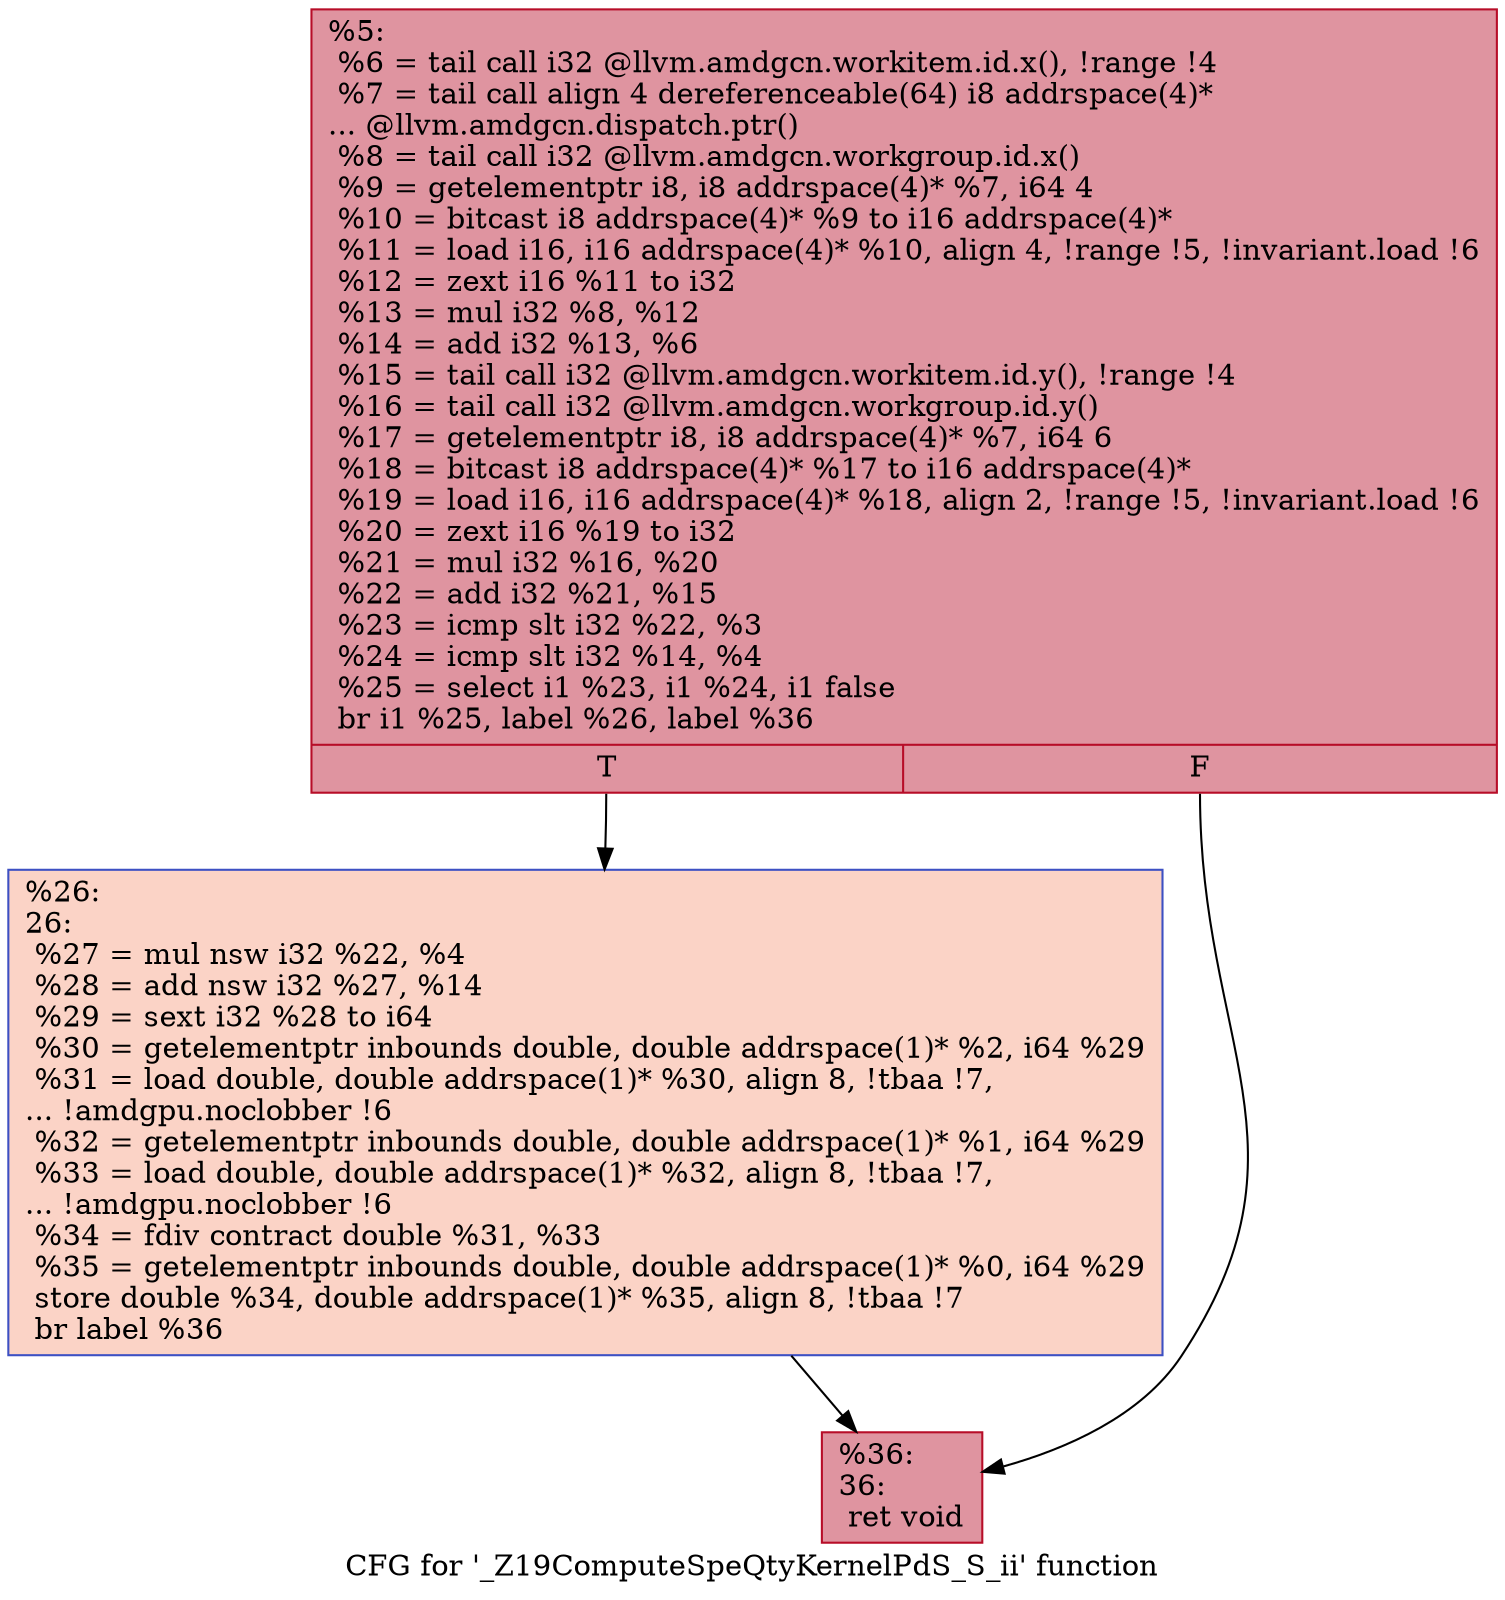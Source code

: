 digraph "CFG for '_Z19ComputeSpeQtyKernelPdS_S_ii' function" {
	label="CFG for '_Z19ComputeSpeQtyKernelPdS_S_ii' function";

	Node0x5c084d0 [shape=record,color="#b70d28ff", style=filled, fillcolor="#b70d2870",label="{%5:\l  %6 = tail call i32 @llvm.amdgcn.workitem.id.x(), !range !4\l  %7 = tail call align 4 dereferenceable(64) i8 addrspace(4)*\l... @llvm.amdgcn.dispatch.ptr()\l  %8 = tail call i32 @llvm.amdgcn.workgroup.id.x()\l  %9 = getelementptr i8, i8 addrspace(4)* %7, i64 4\l  %10 = bitcast i8 addrspace(4)* %9 to i16 addrspace(4)*\l  %11 = load i16, i16 addrspace(4)* %10, align 4, !range !5, !invariant.load !6\l  %12 = zext i16 %11 to i32\l  %13 = mul i32 %8, %12\l  %14 = add i32 %13, %6\l  %15 = tail call i32 @llvm.amdgcn.workitem.id.y(), !range !4\l  %16 = tail call i32 @llvm.amdgcn.workgroup.id.y()\l  %17 = getelementptr i8, i8 addrspace(4)* %7, i64 6\l  %18 = bitcast i8 addrspace(4)* %17 to i16 addrspace(4)*\l  %19 = load i16, i16 addrspace(4)* %18, align 2, !range !5, !invariant.load !6\l  %20 = zext i16 %19 to i32\l  %21 = mul i32 %16, %20\l  %22 = add i32 %21, %15\l  %23 = icmp slt i32 %22, %3\l  %24 = icmp slt i32 %14, %4\l  %25 = select i1 %23, i1 %24, i1 false\l  br i1 %25, label %26, label %36\l|{<s0>T|<s1>F}}"];
	Node0x5c084d0:s0 -> Node0x5c0bf50;
	Node0x5c084d0:s1 -> Node0x5c0bfe0;
	Node0x5c0bf50 [shape=record,color="#3d50c3ff", style=filled, fillcolor="#f59c7d70",label="{%26:\l26:                                               \l  %27 = mul nsw i32 %22, %4\l  %28 = add nsw i32 %27, %14\l  %29 = sext i32 %28 to i64\l  %30 = getelementptr inbounds double, double addrspace(1)* %2, i64 %29\l  %31 = load double, double addrspace(1)* %30, align 8, !tbaa !7,\l... !amdgpu.noclobber !6\l  %32 = getelementptr inbounds double, double addrspace(1)* %1, i64 %29\l  %33 = load double, double addrspace(1)* %32, align 8, !tbaa !7,\l... !amdgpu.noclobber !6\l  %34 = fdiv contract double %31, %33\l  %35 = getelementptr inbounds double, double addrspace(1)* %0, i64 %29\l  store double %34, double addrspace(1)* %35, align 8, !tbaa !7\l  br label %36\l}"];
	Node0x5c0bf50 -> Node0x5c0bfe0;
	Node0x5c0bfe0 [shape=record,color="#b70d28ff", style=filled, fillcolor="#b70d2870",label="{%36:\l36:                                               \l  ret void\l}"];
}
